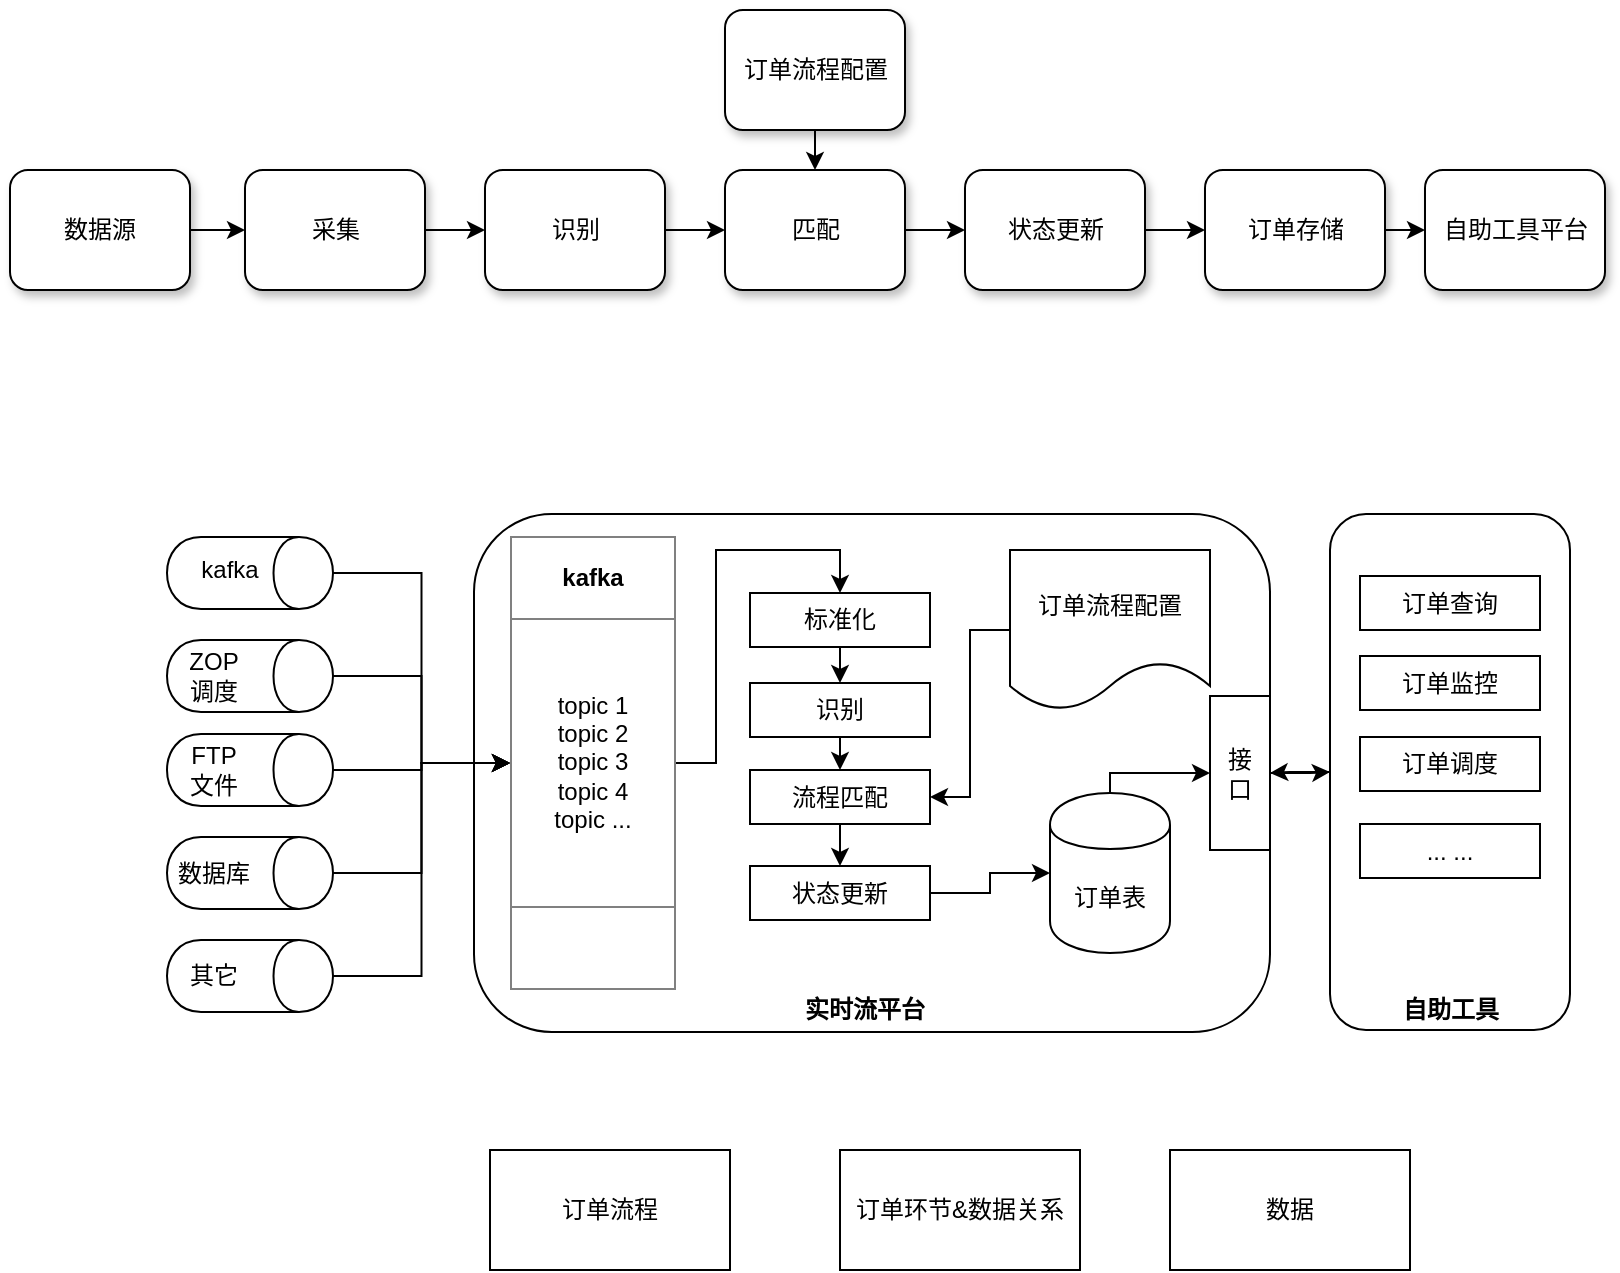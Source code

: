 <mxfile version="10.9.6" type="github"><diagram id="9uiAKOZi0yXZQmvkrVFZ" name="ç¬¬ 1 é¡µ"><mxGraphModel dx="898" dy="492" grid="1" gridSize="10" guides="1" tooltips="1" connect="1" arrows="1" fold="1" page="1" pageScale="1" pageWidth="827" pageHeight="1169" math="0" shadow="0"><root><mxCell id="0"/><mxCell id="1" parent="0"/><mxCell id="a9wUInX92NYIYDfefUxc-44" style="edgeStyle=orthogonalEdgeStyle;rounded=0;orthogonalLoop=1;jettySize=auto;html=1;exitX=1;exitY=0.5;exitDx=0;exitDy=0;" edge="1" parent="1" source="a9wUInX92NYIYDfefUxc-17" target="a9wUInX92NYIYDfefUxc-33"><mxGeometry relative="1" as="geometry"/></mxCell><mxCell id="a9wUInX92NYIYDfefUxc-17" value="" style="rounded=1;whiteSpace=wrap;html=1;" vertex="1" parent="1"><mxGeometry x="252" y="252" width="398" height="259" as="geometry"/></mxCell><mxCell id="a9wUInX92NYIYDfefUxc-12" style="edgeStyle=orthogonalEdgeStyle;rounded=0;orthogonalLoop=1;jettySize=auto;html=1;exitX=0.5;exitY=0;exitDx=0;exitDy=0;" edge="1" parent="1" source="a9wUInX92NYIYDfefUxc-1" target="a9wUInX92NYIYDfefUxc-11"><mxGeometry relative="1" as="geometry"/></mxCell><mxCell id="a9wUInX92NYIYDfefUxc-1" value="" style="shape=cylinder;whiteSpace=wrap;html=1;boundedLbl=1;backgroundOutline=1;rotation=90;" vertex="1" parent="1"><mxGeometry x="122" y="240" width="36" height="83" as="geometry"/></mxCell><mxCell id="a9wUInX92NYIYDfefUxc-2" value="kafka" style="text;html=1;strokeColor=none;fillColor=none;align=center;verticalAlign=middle;whiteSpace=wrap;rounded=0;" vertex="1" parent="1"><mxGeometry x="110" y="270" width="40" height="20" as="geometry"/></mxCell><mxCell id="a9wUInX92NYIYDfefUxc-13" style="edgeStyle=orthogonalEdgeStyle;rounded=0;orthogonalLoop=1;jettySize=auto;html=1;exitX=0.5;exitY=0;exitDx=0;exitDy=0;" edge="1" parent="1" source="a9wUInX92NYIYDfefUxc-3" target="a9wUInX92NYIYDfefUxc-11"><mxGeometry relative="1" as="geometry"/></mxCell><mxCell id="a9wUInX92NYIYDfefUxc-3" value="" style="shape=cylinder;whiteSpace=wrap;html=1;boundedLbl=1;backgroundOutline=1;rotation=90;" vertex="1" parent="1"><mxGeometry x="122" y="291.5" width="36" height="83" as="geometry"/></mxCell><mxCell id="a9wUInX92NYIYDfefUxc-4" value="ZOP&lt;br&gt;调度" style="text;html=1;strokeColor=none;fillColor=none;align=center;verticalAlign=middle;whiteSpace=wrap;rounded=0;" vertex="1" parent="1"><mxGeometry x="102" y="323" width="40" height="20" as="geometry"/></mxCell><mxCell id="a9wUInX92NYIYDfefUxc-14" style="edgeStyle=orthogonalEdgeStyle;rounded=0;orthogonalLoop=1;jettySize=auto;html=1;exitX=0.5;exitY=0;exitDx=0;exitDy=0;" edge="1" parent="1" source="a9wUInX92NYIYDfefUxc-5" target="a9wUInX92NYIYDfefUxc-11"><mxGeometry relative="1" as="geometry"/></mxCell><mxCell id="a9wUInX92NYIYDfefUxc-5" value="" style="shape=cylinder;whiteSpace=wrap;html=1;boundedLbl=1;backgroundOutline=1;rotation=90;" vertex="1" parent="1"><mxGeometry x="122" y="338.5" width="36" height="83" as="geometry"/></mxCell><mxCell id="a9wUInX92NYIYDfefUxc-6" value="FTP&lt;br&gt;文件" style="text;html=1;strokeColor=none;fillColor=none;align=center;verticalAlign=middle;whiteSpace=wrap;rounded=0;" vertex="1" parent="1"><mxGeometry x="102" y="370" width="40" height="20" as="geometry"/></mxCell><mxCell id="a9wUInX92NYIYDfefUxc-15" style="edgeStyle=orthogonalEdgeStyle;rounded=0;orthogonalLoop=1;jettySize=auto;html=1;exitX=0.5;exitY=0;exitDx=0;exitDy=0;entryX=0;entryY=0.5;entryDx=0;entryDy=0;" edge="1" parent="1" source="a9wUInX92NYIYDfefUxc-7" target="a9wUInX92NYIYDfefUxc-11"><mxGeometry relative="1" as="geometry"/></mxCell><mxCell id="a9wUInX92NYIYDfefUxc-7" value="" style="shape=cylinder;whiteSpace=wrap;html=1;boundedLbl=1;backgroundOutline=1;rotation=90;" vertex="1" parent="1"><mxGeometry x="122" y="390" width="36" height="83" as="geometry"/></mxCell><mxCell id="a9wUInX92NYIYDfefUxc-8" value="数据库" style="text;html=1;strokeColor=none;fillColor=none;align=center;verticalAlign=middle;whiteSpace=wrap;rounded=0;" vertex="1" parent="1"><mxGeometry x="102" y="421.5" width="40" height="20" as="geometry"/></mxCell><mxCell id="a9wUInX92NYIYDfefUxc-16" style="edgeStyle=orthogonalEdgeStyle;rounded=0;orthogonalLoop=1;jettySize=auto;html=1;exitX=0.5;exitY=0;exitDx=0;exitDy=0;" edge="1" parent="1" source="a9wUInX92NYIYDfefUxc-9" target="a9wUInX92NYIYDfefUxc-11"><mxGeometry relative="1" as="geometry"/></mxCell><mxCell id="a9wUInX92NYIYDfefUxc-9" value="" style="shape=cylinder;whiteSpace=wrap;html=1;boundedLbl=1;backgroundOutline=1;rotation=90;" vertex="1" parent="1"><mxGeometry x="122" y="441.5" width="36" height="83" as="geometry"/></mxCell><mxCell id="a9wUInX92NYIYDfefUxc-10" value="其它" style="text;html=1;strokeColor=none;fillColor=none;align=center;verticalAlign=middle;whiteSpace=wrap;rounded=0;" vertex="1" parent="1"><mxGeometry x="102" y="473" width="40" height="20" as="geometry"/></mxCell><mxCell id="a9wUInX92NYIYDfefUxc-27" style="edgeStyle=orthogonalEdgeStyle;rounded=0;orthogonalLoop=1;jettySize=auto;html=1;exitX=1;exitY=0.5;exitDx=0;exitDy=0;entryX=0.5;entryY=0;entryDx=0;entryDy=0;" edge="1" parent="1" source="a9wUInX92NYIYDfefUxc-11" target="a9wUInX92NYIYDfefUxc-20"><mxGeometry relative="1" as="geometry"><Array as="points"><mxPoint x="373" y="377"/><mxPoint x="373" y="270"/><mxPoint x="435" y="270"/></Array></mxGeometry></mxCell><mxCell id="a9wUInX92NYIYDfefUxc-11" value="&lt;table border=&quot;1&quot; width=&quot;100%&quot; cellpadding=&quot;4&quot; style=&quot;width: 100% ; height: 100% ; border-collapse: collapse&quot;&gt;&lt;tbody&gt;&lt;tr&gt;&lt;th align=&quot;center&quot;&gt;&lt;b&gt;kafka&lt;/b&gt;&lt;/th&gt;&lt;/tr&gt;&lt;tr&gt;&lt;td align=&quot;center&quot;&gt;topic 1&lt;br&gt;topic 2&lt;br&gt;topic 3&lt;br&gt;topic 4&lt;br&gt;topic ...&lt;/td&gt;&lt;/tr&gt;&lt;tr&gt;&lt;td align=&quot;center&quot;&gt;&lt;br&gt;&lt;/td&gt;&lt;/tr&gt;&lt;/tbody&gt;&lt;/table&gt;" style="text;html=1;strokeColor=none;fillColor=none;overflow=fill;" vertex="1" parent="1"><mxGeometry x="270" y="263" width="83" height="227" as="geometry"/></mxCell><mxCell id="a9wUInX92NYIYDfefUxc-50" style="edgeStyle=orthogonalEdgeStyle;rounded=0;orthogonalLoop=1;jettySize=auto;html=1;exitX=0.5;exitY=0;exitDx=0;exitDy=0;entryX=0;entryY=0.5;entryDx=0;entryDy=0;" edge="1" parent="1" source="a9wUInX92NYIYDfefUxc-19" target="a9wUInX92NYIYDfefUxc-47"><mxGeometry relative="1" as="geometry"><Array as="points"><mxPoint x="570" y="382"/></Array></mxGeometry></mxCell><mxCell id="a9wUInX92NYIYDfefUxc-19" value="订单表" style="shape=cylinder;whiteSpace=wrap;html=1;boundedLbl=1;backgroundOutline=1;" vertex="1" parent="1"><mxGeometry x="540" y="391.5" width="60" height="80" as="geometry"/></mxCell><mxCell id="a9wUInX92NYIYDfefUxc-28" style="edgeStyle=orthogonalEdgeStyle;rounded=0;orthogonalLoop=1;jettySize=auto;html=1;exitX=0.5;exitY=1;exitDx=0;exitDy=0;entryX=0.5;entryY=0;entryDx=0;entryDy=0;" edge="1" parent="1" source="a9wUInX92NYIYDfefUxc-20" target="a9wUInX92NYIYDfefUxc-21"><mxGeometry relative="1" as="geometry"/></mxCell><mxCell id="a9wUInX92NYIYDfefUxc-20" value="标准化" style="rounded=0;whiteSpace=wrap;html=1;" vertex="1" parent="1"><mxGeometry x="390" y="291.5" width="90" height="27" as="geometry"/></mxCell><mxCell id="a9wUInX92NYIYDfefUxc-29" style="edgeStyle=orthogonalEdgeStyle;rounded=0;orthogonalLoop=1;jettySize=auto;html=1;exitX=0.5;exitY=1;exitDx=0;exitDy=0;entryX=0.5;entryY=0;entryDx=0;entryDy=0;" edge="1" parent="1" source="a9wUInX92NYIYDfefUxc-21" target="a9wUInX92NYIYDfefUxc-25"><mxGeometry relative="1" as="geometry"/></mxCell><mxCell id="a9wUInX92NYIYDfefUxc-21" value="识别" style="rounded=0;whiteSpace=wrap;html=1;" vertex="1" parent="1"><mxGeometry x="390" y="336.5" width="90" height="27" as="geometry"/></mxCell><mxCell id="a9wUInX92NYIYDfefUxc-32" style="edgeStyle=orthogonalEdgeStyle;rounded=0;orthogonalLoop=1;jettySize=auto;html=1;exitX=0;exitY=0.5;exitDx=0;exitDy=0;entryX=1;entryY=0.5;entryDx=0;entryDy=0;" edge="1" parent="1" source="a9wUInX92NYIYDfefUxc-22" target="a9wUInX92NYIYDfefUxc-25"><mxGeometry relative="1" as="geometry"/></mxCell><mxCell id="a9wUInX92NYIYDfefUxc-22" value="订单流程配置" style="shape=document;whiteSpace=wrap;html=1;boundedLbl=1;" vertex="1" parent="1"><mxGeometry x="520" y="270" width="100" height="80" as="geometry"/></mxCell><mxCell id="a9wUInX92NYIYDfefUxc-23" value="订单流程" style="rounded=0;whiteSpace=wrap;html=1;" vertex="1" parent="1"><mxGeometry x="260" y="570" width="120" height="60" as="geometry"/></mxCell><mxCell id="a9wUInX92NYIYDfefUxc-24" value="订单环节&amp;amp;数据关系" style="rounded=0;whiteSpace=wrap;html=1;" vertex="1" parent="1"><mxGeometry x="435" y="570" width="120" height="60" as="geometry"/></mxCell><mxCell id="a9wUInX92NYIYDfefUxc-30" style="edgeStyle=orthogonalEdgeStyle;rounded=0;orthogonalLoop=1;jettySize=auto;html=1;exitX=0.5;exitY=1;exitDx=0;exitDy=0;" edge="1" parent="1" source="a9wUInX92NYIYDfefUxc-25" target="a9wUInX92NYIYDfefUxc-26"><mxGeometry relative="1" as="geometry"/></mxCell><mxCell id="a9wUInX92NYIYDfefUxc-25" value="流程匹配" style="rounded=0;whiteSpace=wrap;html=1;" vertex="1" parent="1"><mxGeometry x="390" y="380" width="90" height="27" as="geometry"/></mxCell><mxCell id="a9wUInX92NYIYDfefUxc-31" style="edgeStyle=orthogonalEdgeStyle;rounded=0;orthogonalLoop=1;jettySize=auto;html=1;exitX=1;exitY=0.5;exitDx=0;exitDy=0;" edge="1" parent="1" source="a9wUInX92NYIYDfefUxc-26" target="a9wUInX92NYIYDfefUxc-19"><mxGeometry relative="1" as="geometry"/></mxCell><mxCell id="a9wUInX92NYIYDfefUxc-26" value="状态更新" style="rounded=0;whiteSpace=wrap;html=1;" vertex="1" parent="1"><mxGeometry x="390" y="428" width="90" height="27" as="geometry"/></mxCell><mxCell id="a9wUInX92NYIYDfefUxc-46" style="edgeStyle=orthogonalEdgeStyle;rounded=0;orthogonalLoop=1;jettySize=auto;html=1;exitX=0;exitY=0.5;exitDx=0;exitDy=0;" edge="1" parent="1" source="a9wUInX92NYIYDfefUxc-33" target="a9wUInX92NYIYDfefUxc-17"><mxGeometry relative="1" as="geometry"/></mxCell><mxCell id="a9wUInX92NYIYDfefUxc-33" value="" style="rounded=1;whiteSpace=wrap;html=1;" vertex="1" parent="1"><mxGeometry x="680" y="252" width="120" height="258" as="geometry"/></mxCell><mxCell id="a9wUInX92NYIYDfefUxc-34" value="实时流平台" style="text;html=1;strokeColor=none;fillColor=none;align=center;verticalAlign=middle;whiteSpace=wrap;rounded=0;shadow=1;fontStyle=1" vertex="1" parent="1"><mxGeometry x="415" y="490" width="65" height="20" as="geometry"/></mxCell><mxCell id="a9wUInX92NYIYDfefUxc-35" value="自助工具" style="text;html=1;strokeColor=none;fillColor=none;align=center;verticalAlign=middle;whiteSpace=wrap;rounded=0;fontStyle=1" vertex="1" parent="1"><mxGeometry x="707.5" y="490" width="65" height="20" as="geometry"/></mxCell><mxCell id="a9wUInX92NYIYDfefUxc-37" value="订单查询" style="rounded=0;whiteSpace=wrap;html=1;" vertex="1" parent="1"><mxGeometry x="695" y="283" width="90" height="27" as="geometry"/></mxCell><mxCell id="a9wUInX92NYIYDfefUxc-38" value="订单监控" style="rounded=0;whiteSpace=wrap;html=1;" vertex="1" parent="1"><mxGeometry x="695" y="323" width="90" height="27" as="geometry"/></mxCell><mxCell id="a9wUInX92NYIYDfefUxc-39" value="订单调度" style="rounded=0;whiteSpace=wrap;html=1;" vertex="1" parent="1"><mxGeometry x="695" y="363.5" width="90" height="27" as="geometry"/></mxCell><mxCell id="a9wUInX92NYIYDfefUxc-40" value="... ..." style="rounded=0;whiteSpace=wrap;html=1;" vertex="1" parent="1"><mxGeometry x="695" y="407" width="90" height="27" as="geometry"/></mxCell><mxCell id="a9wUInX92NYIYDfefUxc-41" value="数据" style="rounded=0;whiteSpace=wrap;html=1;" vertex="1" parent="1"><mxGeometry x="600" y="570" width="120" height="60" as="geometry"/></mxCell><mxCell id="a9wUInX92NYIYDfefUxc-47" value="接&lt;br&gt;口" style="rounded=0;whiteSpace=wrap;html=1;" vertex="1" parent="1"><mxGeometry x="620" y="343" width="30" height="77" as="geometry"/></mxCell><mxCell id="a9wUInX92NYIYDfefUxc-60" style="edgeStyle=orthogonalEdgeStyle;rounded=0;orthogonalLoop=1;jettySize=auto;html=1;exitX=1;exitY=0.5;exitDx=0;exitDy=0;entryX=0;entryY=0.5;entryDx=0;entryDy=0;" edge="1" parent="1" source="a9wUInX92NYIYDfefUxc-51" target="a9wUInX92NYIYDfefUxc-52"><mxGeometry relative="1" as="geometry"/></mxCell><mxCell id="a9wUInX92NYIYDfefUxc-51" value="数据源" style="rounded=1;whiteSpace=wrap;html=1;shadow=1;" vertex="1" parent="1"><mxGeometry x="20" y="80" width="90" height="60" as="geometry"/></mxCell><mxCell id="a9wUInX92NYIYDfefUxc-61" style="edgeStyle=orthogonalEdgeStyle;rounded=0;orthogonalLoop=1;jettySize=auto;html=1;exitX=1;exitY=0.5;exitDx=0;exitDy=0;" edge="1" parent="1" source="a9wUInX92NYIYDfefUxc-52" target="a9wUInX92NYIYDfefUxc-53"><mxGeometry relative="1" as="geometry"/></mxCell><mxCell id="a9wUInX92NYIYDfefUxc-52" value="采集" style="rounded=1;whiteSpace=wrap;html=1;shadow=1;" vertex="1" parent="1"><mxGeometry x="137.5" y="80" width="90" height="60" as="geometry"/></mxCell><mxCell id="a9wUInX92NYIYDfefUxc-62" style="edgeStyle=orthogonalEdgeStyle;rounded=0;orthogonalLoop=1;jettySize=auto;html=1;exitX=1;exitY=0.5;exitDx=0;exitDy=0;" edge="1" parent="1" source="a9wUInX92NYIYDfefUxc-53" target="a9wUInX92NYIYDfefUxc-54"><mxGeometry relative="1" as="geometry"/></mxCell><mxCell id="a9wUInX92NYIYDfefUxc-53" value="识别" style="rounded=1;whiteSpace=wrap;html=1;shadow=1;" vertex="1" parent="1"><mxGeometry x="257.5" y="80" width="90" height="60" as="geometry"/></mxCell><mxCell id="a9wUInX92NYIYDfefUxc-63" style="edgeStyle=orthogonalEdgeStyle;rounded=0;orthogonalLoop=1;jettySize=auto;html=1;exitX=1;exitY=0.5;exitDx=0;exitDy=0;" edge="1" parent="1" source="a9wUInX92NYIYDfefUxc-54" target="a9wUInX92NYIYDfefUxc-56"><mxGeometry relative="1" as="geometry"/></mxCell><mxCell id="a9wUInX92NYIYDfefUxc-54" value="匹配" style="rounded=1;whiteSpace=wrap;html=1;shadow=1;" vertex="1" parent="1"><mxGeometry x="377.5" y="80" width="90" height="60" as="geometry"/></mxCell><mxCell id="a9wUInX92NYIYDfefUxc-64" style="edgeStyle=orthogonalEdgeStyle;rounded=0;orthogonalLoop=1;jettySize=auto;html=1;exitX=1;exitY=0.5;exitDx=0;exitDy=0;" edge="1" parent="1" source="a9wUInX92NYIYDfefUxc-56" target="a9wUInX92NYIYDfefUxc-57"><mxGeometry relative="1" as="geometry"/></mxCell><mxCell id="a9wUInX92NYIYDfefUxc-56" value="状态更新" style="rounded=1;whiteSpace=wrap;html=1;shadow=1;" vertex="1" parent="1"><mxGeometry x="497.5" y="80" width="90" height="60" as="geometry"/></mxCell><mxCell id="a9wUInX92NYIYDfefUxc-66" style="edgeStyle=orthogonalEdgeStyle;rounded=0;orthogonalLoop=1;jettySize=auto;html=1;exitX=1;exitY=0.5;exitDx=0;exitDy=0;entryX=0;entryY=0.5;entryDx=0;entryDy=0;" edge="1" parent="1" source="a9wUInX92NYIYDfefUxc-57" target="a9wUInX92NYIYDfefUxc-65"><mxGeometry relative="1" as="geometry"/></mxCell><mxCell id="a9wUInX92NYIYDfefUxc-57" value="订单存储" style="rounded=1;whiteSpace=wrap;html=1;shadow=1;" vertex="1" parent="1"><mxGeometry x="617.5" y="80" width="90" height="60" as="geometry"/></mxCell><mxCell id="a9wUInX92NYIYDfefUxc-59" style="edgeStyle=orthogonalEdgeStyle;rounded=0;orthogonalLoop=1;jettySize=auto;html=1;exitX=0.5;exitY=1;exitDx=0;exitDy=0;entryX=0.5;entryY=0;entryDx=0;entryDy=0;" edge="1" parent="1" source="a9wUInX92NYIYDfefUxc-58" target="a9wUInX92NYIYDfefUxc-54"><mxGeometry relative="1" as="geometry"/></mxCell><mxCell id="a9wUInX92NYIYDfefUxc-58" value="订单流程配置" style="rounded=1;whiteSpace=wrap;html=1;shadow=1;" vertex="1" parent="1"><mxGeometry x="377.5" width="90" height="60" as="geometry"/></mxCell><mxCell id="a9wUInX92NYIYDfefUxc-65" value="自助工具平台" style="rounded=1;whiteSpace=wrap;html=1;shadow=1;" vertex="1" parent="1"><mxGeometry x="727.5" y="80" width="90" height="60" as="geometry"/></mxCell></root></mxGraphModel></diagram></mxfile>